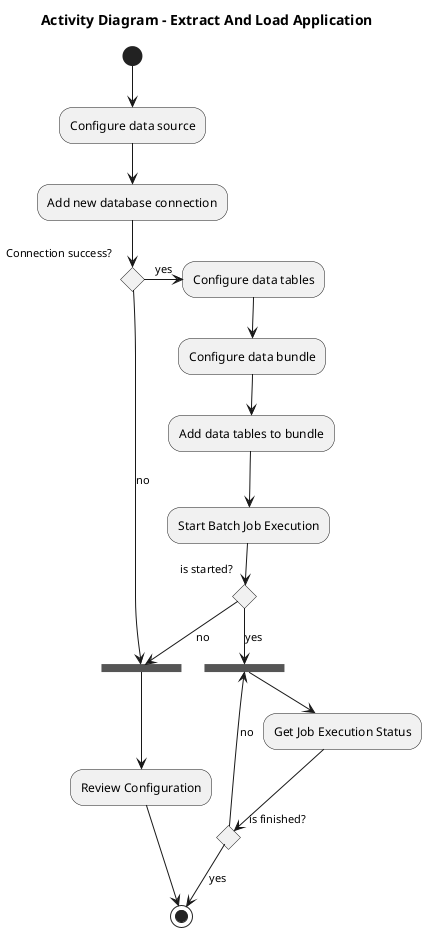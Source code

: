 @startuml
title Activity Diagram - Extract And Load Application

(*) --> "Configure data source"
--> "Add new database connection"

if "Connection success?" then
  ->[yes] "Configure data tables"
  --> "Configure data bundle"
  --> "Add data tables to bundle"
  --> "Start Batch Job Execution"

  if "is started?" then
    -->[yes] ===REDIRECT_GET===
    --> "Get Job Execution Status"
    if "is finished?" then
      --> [yes] (*)
    else
      --> [no] ===REDIRECT_GET===
    end if
  else
    -->[no] ===REDIRECT_CHECK===
  endif

else
  -->[no] ===REDIRECT_CHECK===
endif

--> "Review Configuration"
"Review Configuration" --> (*)

@enduml
